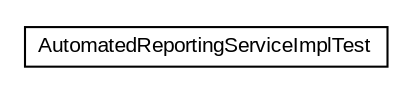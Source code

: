 #!/usr/local/bin/dot
#
# Class diagram 
# Generated by UMLGraph version R5_6-24-gf6e263 (http://www.umlgraph.org/)
#

digraph G {
	edge [fontname="arial",fontsize=10,labelfontname="arial",labelfontsize=10];
	node [fontname="arial",fontsize=10,shape=plaintext];
	nodesep=0.25;
	ranksep=0.5;
	// org.miloss.fgsms.services.ars.impl.AutomatedReportingServiceImplTest
	c0 [label=<<table title="org.miloss.fgsms.services.ars.impl.AutomatedReportingServiceImplTest" border="0" cellborder="1" cellspacing="0" cellpadding="2" port="p" href="./AutomatedReportingServiceImplTest.html">
		<tr><td><table border="0" cellspacing="0" cellpadding="1">
<tr><td align="center" balign="center"> AutomatedReportingServiceImplTest </td></tr>
		</table></td></tr>
		</table>>, URL="./AutomatedReportingServiceImplTest.html", fontname="arial", fontcolor="black", fontsize=10.0];
}

